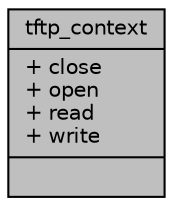 digraph "tftp_context"
{
 // LATEX_PDF_SIZE
  edge [fontname="Helvetica",fontsize="10",labelfontname="Helvetica",labelfontsize="10"];
  node [fontname="Helvetica",fontsize="10",shape=record];
  Node1 [label="{tftp_context\n|+ close\l+ open\l+ read\l+ write\l|}",height=0.2,width=0.4,color="black", fillcolor="grey75", style="filled", fontcolor="black",tooltip=" "];
}
